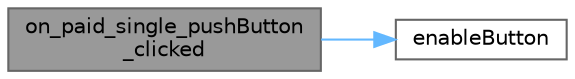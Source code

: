 digraph "on_paid_single_pushButton_clicked"
{
 // LATEX_PDF_SIZE
  bgcolor="transparent";
  edge [fontname=Helvetica,fontsize=10,labelfontname=Helvetica,labelfontsize=10];
  node [fontname=Helvetica,fontsize=10,shape=box,height=0.2,width=0.4];
  rankdir="LR";
  Node1 [id="Node000001",label="on_paid_single_pushButton\l_clicked",height=0.2,width=0.4,color="gray40", fillcolor="grey60", style="filled", fontcolor="black",tooltip="付费单曲按钮点击槽函数"];
  Node1 -> Node2 [id="edge1_Node000001_Node000002",color="steelblue1",style="solid",tooltip=" "];
  Node2 [id="Node000002",label="enableButton",height=0.2,width=0.4,color="grey40", fillcolor="white", style="filled",URL="$class_purchased_music.html#ab868524a9562cda1f7b60b4220e2248e",tooltip="启用/禁用按钮"];
}
